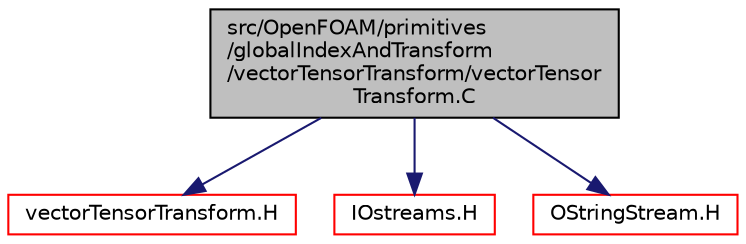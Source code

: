 digraph "src/OpenFOAM/primitives/globalIndexAndTransform/vectorTensorTransform/vectorTensorTransform.C"
{
  bgcolor="transparent";
  edge [fontname="Helvetica",fontsize="10",labelfontname="Helvetica",labelfontsize="10"];
  node [fontname="Helvetica",fontsize="10",shape=record];
  Node0 [label="src/OpenFOAM/primitives\l/globalIndexAndTransform\l/vectorTensorTransform/vectorTensor\lTransform.C",height=0.2,width=0.4,color="black", fillcolor="grey75", style="filled", fontcolor="black"];
  Node0 -> Node1 [color="midnightblue",fontsize="10",style="solid",fontname="Helvetica"];
  Node1 [label="vectorTensorTransform.H",height=0.2,width=0.4,color="red",URL="$a13079.html"];
  Node0 -> Node125 [color="midnightblue",fontsize="10",style="solid",fontname="Helvetica"];
  Node125 [label="IOstreams.H",height=0.2,width=0.4,color="red",URL="$a09830.html",tooltip="Useful combination of include files which define Sin, Sout and Serr and the use of IO streams general..."];
  Node0 -> Node134 [color="midnightblue",fontsize="10",style="solid",fontname="Helvetica"];
  Node134 [label="OStringStream.H",height=0.2,width=0.4,color="red",URL="$a09938.html"];
}
